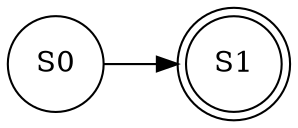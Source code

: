 digraph automata {
rankdir=LR;
S0 [label="S0", shape="circle" ];
S1 [label="S1", shape="doublecircle" ];
S0 -> S1 [label="
"];
}
